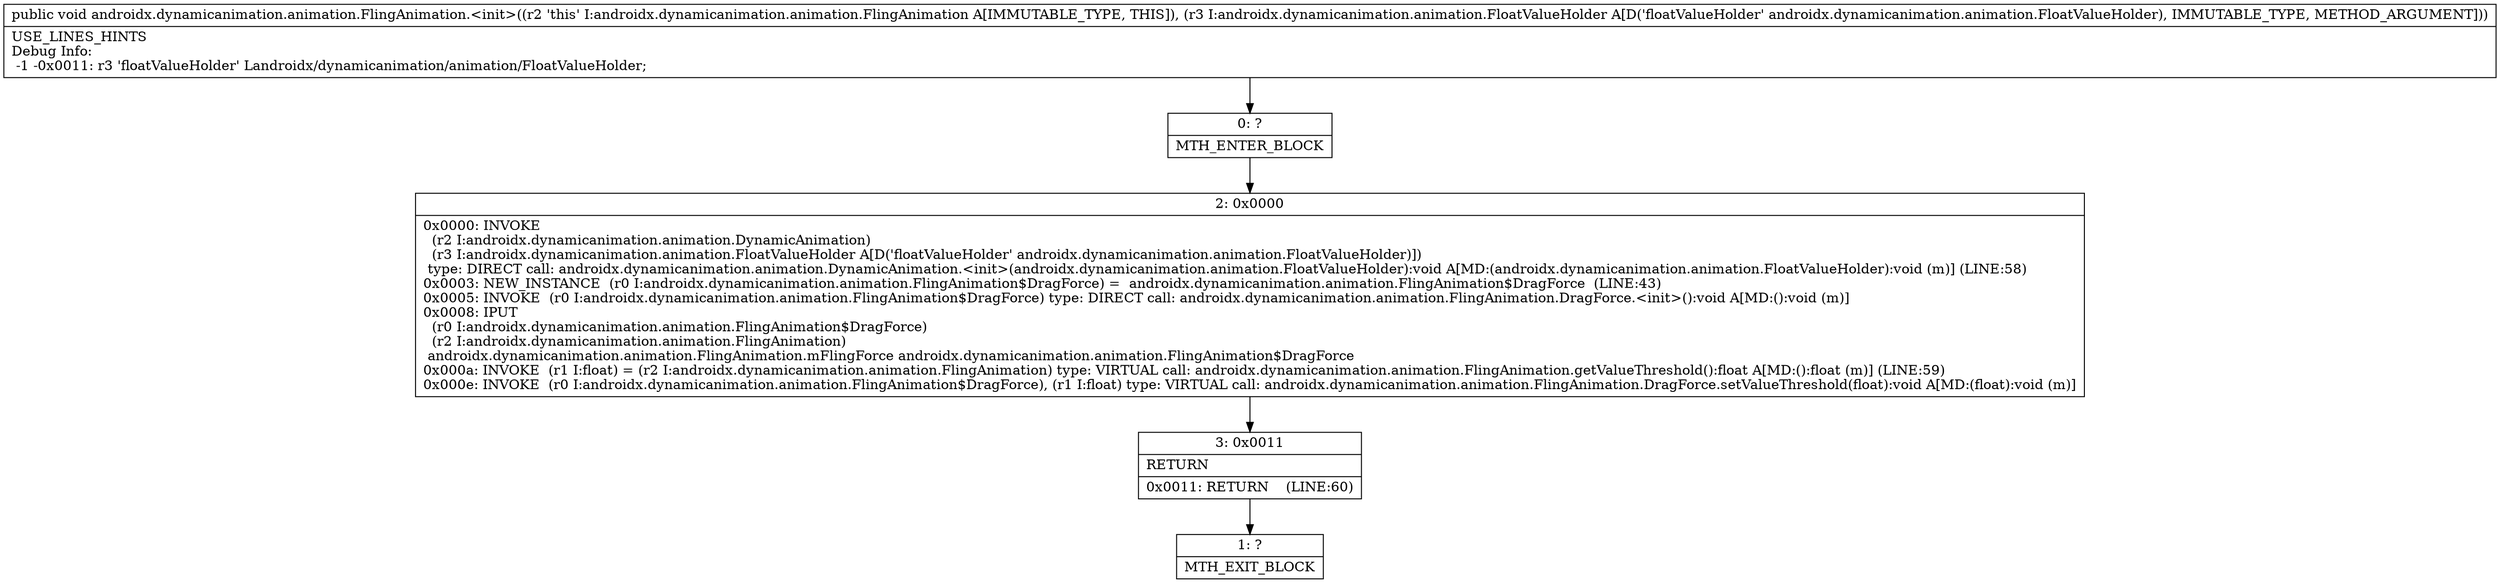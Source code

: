 digraph "CFG forandroidx.dynamicanimation.animation.FlingAnimation.\<init\>(Landroidx\/dynamicanimation\/animation\/FloatValueHolder;)V" {
Node_0 [shape=record,label="{0\:\ ?|MTH_ENTER_BLOCK\l}"];
Node_2 [shape=record,label="{2\:\ 0x0000|0x0000: INVOKE  \l  (r2 I:androidx.dynamicanimation.animation.DynamicAnimation)\l  (r3 I:androidx.dynamicanimation.animation.FloatValueHolder A[D('floatValueHolder' androidx.dynamicanimation.animation.FloatValueHolder)])\l type: DIRECT call: androidx.dynamicanimation.animation.DynamicAnimation.\<init\>(androidx.dynamicanimation.animation.FloatValueHolder):void A[MD:(androidx.dynamicanimation.animation.FloatValueHolder):void (m)] (LINE:58)\l0x0003: NEW_INSTANCE  (r0 I:androidx.dynamicanimation.animation.FlingAnimation$DragForce) =  androidx.dynamicanimation.animation.FlingAnimation$DragForce  (LINE:43)\l0x0005: INVOKE  (r0 I:androidx.dynamicanimation.animation.FlingAnimation$DragForce) type: DIRECT call: androidx.dynamicanimation.animation.FlingAnimation.DragForce.\<init\>():void A[MD:():void (m)]\l0x0008: IPUT  \l  (r0 I:androidx.dynamicanimation.animation.FlingAnimation$DragForce)\l  (r2 I:androidx.dynamicanimation.animation.FlingAnimation)\l androidx.dynamicanimation.animation.FlingAnimation.mFlingForce androidx.dynamicanimation.animation.FlingAnimation$DragForce \l0x000a: INVOKE  (r1 I:float) = (r2 I:androidx.dynamicanimation.animation.FlingAnimation) type: VIRTUAL call: androidx.dynamicanimation.animation.FlingAnimation.getValueThreshold():float A[MD:():float (m)] (LINE:59)\l0x000e: INVOKE  (r0 I:androidx.dynamicanimation.animation.FlingAnimation$DragForce), (r1 I:float) type: VIRTUAL call: androidx.dynamicanimation.animation.FlingAnimation.DragForce.setValueThreshold(float):void A[MD:(float):void (m)]\l}"];
Node_3 [shape=record,label="{3\:\ 0x0011|RETURN\l|0x0011: RETURN    (LINE:60)\l}"];
Node_1 [shape=record,label="{1\:\ ?|MTH_EXIT_BLOCK\l}"];
MethodNode[shape=record,label="{public void androidx.dynamicanimation.animation.FlingAnimation.\<init\>((r2 'this' I:androidx.dynamicanimation.animation.FlingAnimation A[IMMUTABLE_TYPE, THIS]), (r3 I:androidx.dynamicanimation.animation.FloatValueHolder A[D('floatValueHolder' androidx.dynamicanimation.animation.FloatValueHolder), IMMUTABLE_TYPE, METHOD_ARGUMENT]))  | USE_LINES_HINTS\lDebug Info:\l  \-1 \-0x0011: r3 'floatValueHolder' Landroidx\/dynamicanimation\/animation\/FloatValueHolder;\l}"];
MethodNode -> Node_0;Node_0 -> Node_2;
Node_2 -> Node_3;
Node_3 -> Node_1;
}

